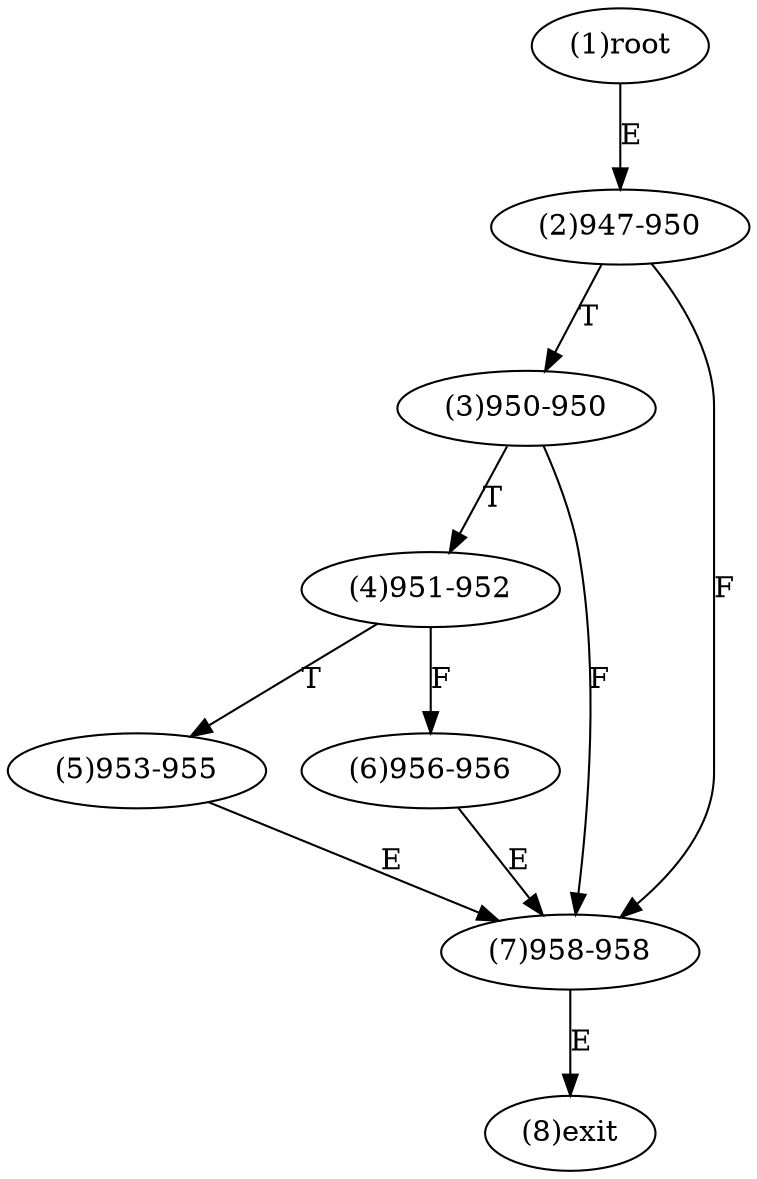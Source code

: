 digraph "" { 
1[ label="(1)root"];
2[ label="(2)947-950"];
3[ label="(3)950-950"];
4[ label="(4)951-952"];
5[ label="(5)953-955"];
6[ label="(6)956-956"];
7[ label="(7)958-958"];
8[ label="(8)exit"];
1->2[ label="E"];
2->7[ label="F"];
2->3[ label="T"];
3->7[ label="F"];
3->4[ label="T"];
4->6[ label="F"];
4->5[ label="T"];
5->7[ label="E"];
6->7[ label="E"];
7->8[ label="E"];
}
